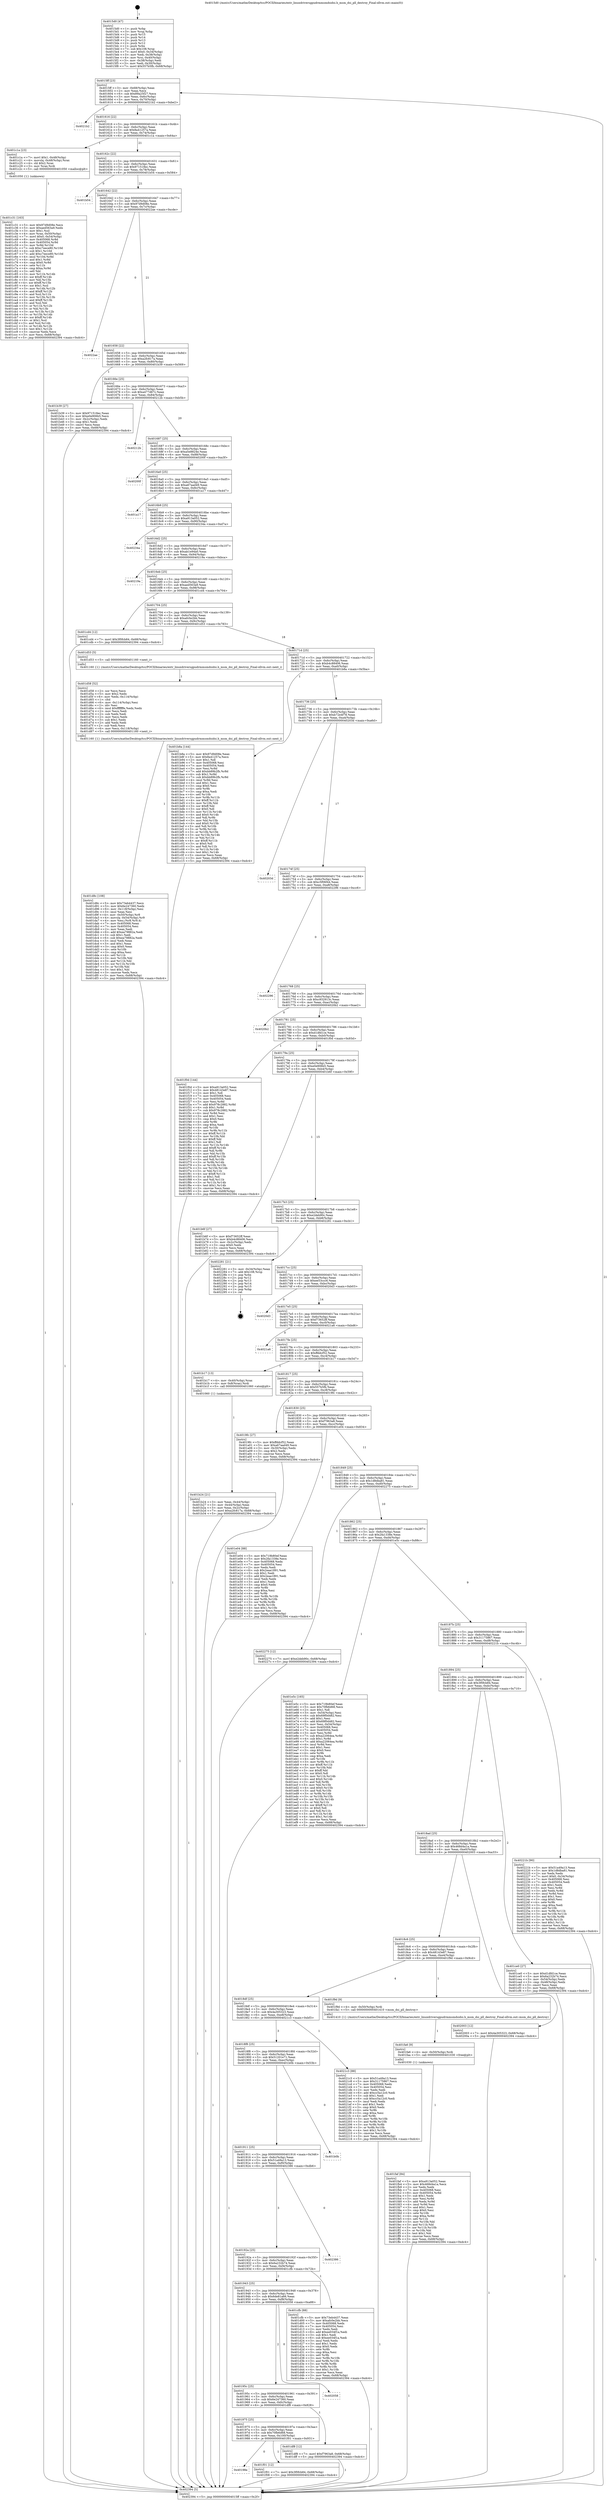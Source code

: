 digraph "0x4015d0" {
  label = "0x4015d0 (/mnt/c/Users/mathe/Desktop/tcc/POCII/binaries/extr_linuxdriversgpudrmmsmdsidsi.h_msm_dsi_pll_destroy_Final-ollvm.out::main(0))"
  labelloc = "t"
  node[shape=record]

  Entry [label="",width=0.3,height=0.3,shape=circle,fillcolor=black,style=filled]
  "0x4015ff" [label="{
     0x4015ff [23]\l
     | [instrs]\l
     &nbsp;&nbsp;0x4015ff \<+3\>: mov -0x68(%rbp),%eax\l
     &nbsp;&nbsp;0x401602 \<+2\>: mov %eax,%ecx\l
     &nbsp;&nbsp;0x401604 \<+6\>: sub $0x89a25f27,%ecx\l
     &nbsp;&nbsp;0x40160a \<+3\>: mov %eax,-0x6c(%rbp)\l
     &nbsp;&nbsp;0x40160d \<+3\>: mov %ecx,-0x70(%rbp)\l
     &nbsp;&nbsp;0x401610 \<+6\>: je 00000000004021b2 \<main+0xbe2\>\l
  }"]
  "0x4021b2" [label="{
     0x4021b2\l
  }", style=dashed]
  "0x401616" [label="{
     0x401616 [22]\l
     | [instrs]\l
     &nbsp;&nbsp;0x401616 \<+5\>: jmp 000000000040161b \<main+0x4b\>\l
     &nbsp;&nbsp;0x40161b \<+3\>: mov -0x6c(%rbp),%eax\l
     &nbsp;&nbsp;0x40161e \<+5\>: sub $0x8a41257a,%eax\l
     &nbsp;&nbsp;0x401623 \<+3\>: mov %eax,-0x74(%rbp)\l
     &nbsp;&nbsp;0x401626 \<+6\>: je 0000000000401c1a \<main+0x64a\>\l
  }"]
  Exit [label="",width=0.3,height=0.3,shape=circle,fillcolor=black,style=filled,peripheries=2]
  "0x401c1a" [label="{
     0x401c1a [23]\l
     | [instrs]\l
     &nbsp;&nbsp;0x401c1a \<+7\>: movl $0x1,-0x48(%rbp)\l
     &nbsp;&nbsp;0x401c21 \<+4\>: movslq -0x48(%rbp),%rax\l
     &nbsp;&nbsp;0x401c25 \<+4\>: shl $0x2,%rax\l
     &nbsp;&nbsp;0x401c29 \<+3\>: mov %rax,%rdi\l
     &nbsp;&nbsp;0x401c2c \<+5\>: call 0000000000401050 \<malloc@plt\>\l
     | [calls]\l
     &nbsp;&nbsp;0x401050 \{1\} (unknown)\l
  }"]
  "0x40162c" [label="{
     0x40162c [22]\l
     | [instrs]\l
     &nbsp;&nbsp;0x40162c \<+5\>: jmp 0000000000401631 \<main+0x61\>\l
     &nbsp;&nbsp;0x401631 \<+3\>: mov -0x6c(%rbp),%eax\l
     &nbsp;&nbsp;0x401634 \<+5\>: sub $0x971518ec,%eax\l
     &nbsp;&nbsp;0x401639 \<+3\>: mov %eax,-0x78(%rbp)\l
     &nbsp;&nbsp;0x40163c \<+6\>: je 0000000000401b54 \<main+0x584\>\l
  }"]
  "0x401faf" [label="{
     0x401faf [84]\l
     | [instrs]\l
     &nbsp;&nbsp;0x401faf \<+5\>: mov $0xa913a052,%eax\l
     &nbsp;&nbsp;0x401fb4 \<+5\>: mov $0x468d4a1a,%ecx\l
     &nbsp;&nbsp;0x401fb9 \<+2\>: xor %edx,%edx\l
     &nbsp;&nbsp;0x401fbb \<+7\>: mov 0x405068,%esi\l
     &nbsp;&nbsp;0x401fc2 \<+8\>: mov 0x405054,%r8d\l
     &nbsp;&nbsp;0x401fca \<+3\>: sub $0x1,%edx\l
     &nbsp;&nbsp;0x401fcd \<+3\>: mov %esi,%r9d\l
     &nbsp;&nbsp;0x401fd0 \<+3\>: add %edx,%r9d\l
     &nbsp;&nbsp;0x401fd3 \<+4\>: imul %r9d,%esi\l
     &nbsp;&nbsp;0x401fd7 \<+3\>: and $0x1,%esi\l
     &nbsp;&nbsp;0x401fda \<+3\>: cmp $0x0,%esi\l
     &nbsp;&nbsp;0x401fdd \<+4\>: sete %r10b\l
     &nbsp;&nbsp;0x401fe1 \<+4\>: cmp $0xa,%r8d\l
     &nbsp;&nbsp;0x401fe5 \<+4\>: setl %r11b\l
     &nbsp;&nbsp;0x401fe9 \<+3\>: mov %r10b,%bl\l
     &nbsp;&nbsp;0x401fec \<+3\>: and %r11b,%bl\l
     &nbsp;&nbsp;0x401fef \<+3\>: xor %r11b,%r10b\l
     &nbsp;&nbsp;0x401ff2 \<+3\>: or %r10b,%bl\l
     &nbsp;&nbsp;0x401ff5 \<+3\>: test $0x1,%bl\l
     &nbsp;&nbsp;0x401ff8 \<+3\>: cmovne %ecx,%eax\l
     &nbsp;&nbsp;0x401ffb \<+3\>: mov %eax,-0x68(%rbp)\l
     &nbsp;&nbsp;0x401ffe \<+5\>: jmp 0000000000402394 \<main+0xdc4\>\l
  }"]
  "0x401b54" [label="{
     0x401b54\l
  }", style=dashed]
  "0x401642" [label="{
     0x401642 [22]\l
     | [instrs]\l
     &nbsp;&nbsp;0x401642 \<+5\>: jmp 0000000000401647 \<main+0x77\>\l
     &nbsp;&nbsp;0x401647 \<+3\>: mov -0x6c(%rbp),%eax\l
     &nbsp;&nbsp;0x40164a \<+5\>: sub $0x97d9d08e,%eax\l
     &nbsp;&nbsp;0x40164f \<+3\>: mov %eax,-0x7c(%rbp)\l
     &nbsp;&nbsp;0x401652 \<+6\>: je 00000000004022ae \<main+0xcde\>\l
  }"]
  "0x401fa6" [label="{
     0x401fa6 [9]\l
     | [instrs]\l
     &nbsp;&nbsp;0x401fa6 \<+4\>: mov -0x50(%rbp),%rdi\l
     &nbsp;&nbsp;0x401faa \<+5\>: call 0000000000401030 \<free@plt\>\l
     | [calls]\l
     &nbsp;&nbsp;0x401030 \{1\} (unknown)\l
  }"]
  "0x4022ae" [label="{
     0x4022ae\l
  }", style=dashed]
  "0x401658" [label="{
     0x401658 [22]\l
     | [instrs]\l
     &nbsp;&nbsp;0x401658 \<+5\>: jmp 000000000040165d \<main+0x8d\>\l
     &nbsp;&nbsp;0x40165d \<+3\>: mov -0x6c(%rbp),%eax\l
     &nbsp;&nbsp;0x401660 \<+5\>: sub $0xa2fc817a,%eax\l
     &nbsp;&nbsp;0x401665 \<+3\>: mov %eax,-0x80(%rbp)\l
     &nbsp;&nbsp;0x401668 \<+6\>: je 0000000000401b39 \<main+0x569\>\l
  }"]
  "0x40198e" [label="{
     0x40198e\l
  }", style=dashed]
  "0x401b39" [label="{
     0x401b39 [27]\l
     | [instrs]\l
     &nbsp;&nbsp;0x401b39 \<+5\>: mov $0x971518ec,%eax\l
     &nbsp;&nbsp;0x401b3e \<+5\>: mov $0xe0e906b5,%ecx\l
     &nbsp;&nbsp;0x401b43 \<+3\>: mov -0x2c(%rbp),%edx\l
     &nbsp;&nbsp;0x401b46 \<+3\>: cmp $0x1,%edx\l
     &nbsp;&nbsp;0x401b49 \<+3\>: cmovl %ecx,%eax\l
     &nbsp;&nbsp;0x401b4c \<+3\>: mov %eax,-0x68(%rbp)\l
     &nbsp;&nbsp;0x401b4f \<+5\>: jmp 0000000000402394 \<main+0xdc4\>\l
  }"]
  "0x40166e" [label="{
     0x40166e [25]\l
     | [instrs]\l
     &nbsp;&nbsp;0x40166e \<+5\>: jmp 0000000000401673 \<main+0xa3\>\l
     &nbsp;&nbsp;0x401673 \<+3\>: mov -0x6c(%rbp),%eax\l
     &nbsp;&nbsp;0x401676 \<+5\>: sub $0xa477d67c,%eax\l
     &nbsp;&nbsp;0x40167b \<+6\>: mov %eax,-0x84(%rbp)\l
     &nbsp;&nbsp;0x401681 \<+6\>: je 000000000040212b \<main+0xb5b\>\l
  }"]
  "0x401f01" [label="{
     0x401f01 [12]\l
     | [instrs]\l
     &nbsp;&nbsp;0x401f01 \<+7\>: movl $0x3f0fcb84,-0x68(%rbp)\l
     &nbsp;&nbsp;0x401f08 \<+5\>: jmp 0000000000402394 \<main+0xdc4\>\l
  }"]
  "0x40212b" [label="{
     0x40212b\l
  }", style=dashed]
  "0x401687" [label="{
     0x401687 [25]\l
     | [instrs]\l
     &nbsp;&nbsp;0x401687 \<+5\>: jmp 000000000040168c \<main+0xbc\>\l
     &nbsp;&nbsp;0x40168c \<+3\>: mov -0x6c(%rbp),%eax\l
     &nbsp;&nbsp;0x40168f \<+5\>: sub $0xa5e8824e,%eax\l
     &nbsp;&nbsp;0x401694 \<+6\>: mov %eax,-0x88(%rbp)\l
     &nbsp;&nbsp;0x40169a \<+6\>: je 000000000040200f \<main+0xa3f\>\l
  }"]
  "0x401975" [label="{
     0x401975 [25]\l
     | [instrs]\l
     &nbsp;&nbsp;0x401975 \<+5\>: jmp 000000000040197a \<main+0x3aa\>\l
     &nbsp;&nbsp;0x40197a \<+3\>: mov -0x6c(%rbp),%eax\l
     &nbsp;&nbsp;0x40197d \<+5\>: sub $0x70fb6d68,%eax\l
     &nbsp;&nbsp;0x401982 \<+6\>: mov %eax,-0x100(%rbp)\l
     &nbsp;&nbsp;0x401988 \<+6\>: je 0000000000401f01 \<main+0x931\>\l
  }"]
  "0x40200f" [label="{
     0x40200f\l
  }", style=dashed]
  "0x4016a0" [label="{
     0x4016a0 [25]\l
     | [instrs]\l
     &nbsp;&nbsp;0x4016a0 \<+5\>: jmp 00000000004016a5 \<main+0xd5\>\l
     &nbsp;&nbsp;0x4016a5 \<+3\>: mov -0x6c(%rbp),%eax\l
     &nbsp;&nbsp;0x4016a8 \<+5\>: sub $0xa67aad49,%eax\l
     &nbsp;&nbsp;0x4016ad \<+6\>: mov %eax,-0x8c(%rbp)\l
     &nbsp;&nbsp;0x4016b3 \<+6\>: je 0000000000401a17 \<main+0x447\>\l
  }"]
  "0x401df8" [label="{
     0x401df8 [12]\l
     | [instrs]\l
     &nbsp;&nbsp;0x401df8 \<+7\>: movl $0xf7963a8,-0x68(%rbp)\l
     &nbsp;&nbsp;0x401dff \<+5\>: jmp 0000000000402394 \<main+0xdc4\>\l
  }"]
  "0x401a17" [label="{
     0x401a17\l
  }", style=dashed]
  "0x4016b9" [label="{
     0x4016b9 [25]\l
     | [instrs]\l
     &nbsp;&nbsp;0x4016b9 \<+5\>: jmp 00000000004016be \<main+0xee\>\l
     &nbsp;&nbsp;0x4016be \<+3\>: mov -0x6c(%rbp),%eax\l
     &nbsp;&nbsp;0x4016c1 \<+5\>: sub $0xa913a052,%eax\l
     &nbsp;&nbsp;0x4016c6 \<+6\>: mov %eax,-0x90(%rbp)\l
     &nbsp;&nbsp;0x4016cc \<+6\>: je 000000000040234a \<main+0xd7a\>\l
  }"]
  "0x40195c" [label="{
     0x40195c [25]\l
     | [instrs]\l
     &nbsp;&nbsp;0x40195c \<+5\>: jmp 0000000000401961 \<main+0x391\>\l
     &nbsp;&nbsp;0x401961 \<+3\>: mov -0x6c(%rbp),%eax\l
     &nbsp;&nbsp;0x401964 \<+5\>: sub $0x6e247360,%eax\l
     &nbsp;&nbsp;0x401969 \<+6\>: mov %eax,-0xfc(%rbp)\l
     &nbsp;&nbsp;0x40196f \<+6\>: je 0000000000401df8 \<main+0x828\>\l
  }"]
  "0x40234a" [label="{
     0x40234a\l
  }", style=dashed]
  "0x4016d2" [label="{
     0x4016d2 [25]\l
     | [instrs]\l
     &nbsp;&nbsp;0x4016d2 \<+5\>: jmp 00000000004016d7 \<main+0x107\>\l
     &nbsp;&nbsp;0x4016d7 \<+3\>: mov -0x6c(%rbp),%eax\l
     &nbsp;&nbsp;0x4016da \<+5\>: sub $0xab1e94a0,%eax\l
     &nbsp;&nbsp;0x4016df \<+6\>: mov %eax,-0x94(%rbp)\l
     &nbsp;&nbsp;0x4016e5 \<+6\>: je 000000000040219a \<main+0xbca\>\l
  }"]
  "0x402058" [label="{
     0x402058\l
  }", style=dashed]
  "0x40219a" [label="{
     0x40219a\l
  }", style=dashed]
  "0x4016eb" [label="{
     0x4016eb [25]\l
     | [instrs]\l
     &nbsp;&nbsp;0x4016eb \<+5\>: jmp 00000000004016f0 \<main+0x120\>\l
     &nbsp;&nbsp;0x4016f0 \<+3\>: mov -0x6c(%rbp),%eax\l
     &nbsp;&nbsp;0x4016f3 \<+5\>: sub $0xaed563a9,%eax\l
     &nbsp;&nbsp;0x4016f8 \<+6\>: mov %eax,-0x98(%rbp)\l
     &nbsp;&nbsp;0x4016fe \<+6\>: je 0000000000401cd4 \<main+0x704\>\l
  }"]
  "0x401d8c" [label="{
     0x401d8c [108]\l
     | [instrs]\l
     &nbsp;&nbsp;0x401d8c \<+5\>: mov $0x73eb4437,%ecx\l
     &nbsp;&nbsp;0x401d91 \<+5\>: mov $0x6e247360,%edx\l
     &nbsp;&nbsp;0x401d96 \<+6\>: mov -0x118(%rbp),%esi\l
     &nbsp;&nbsp;0x401d9c \<+3\>: imul %eax,%esi\l
     &nbsp;&nbsp;0x401d9f \<+4\>: mov -0x50(%rbp),%r8\l
     &nbsp;&nbsp;0x401da3 \<+4\>: movslq -0x54(%rbp),%r9\l
     &nbsp;&nbsp;0x401da7 \<+4\>: mov %esi,(%r8,%r9,4)\l
     &nbsp;&nbsp;0x401dab \<+7\>: mov 0x405068,%eax\l
     &nbsp;&nbsp;0x401db2 \<+7\>: mov 0x405054,%esi\l
     &nbsp;&nbsp;0x401db9 \<+2\>: mov %eax,%edi\l
     &nbsp;&nbsp;0x401dbb \<+6\>: add $0xea79882a,%edi\l
     &nbsp;&nbsp;0x401dc1 \<+3\>: sub $0x1,%edi\l
     &nbsp;&nbsp;0x401dc4 \<+6\>: sub $0xea79882a,%edi\l
     &nbsp;&nbsp;0x401dca \<+3\>: imul %edi,%eax\l
     &nbsp;&nbsp;0x401dcd \<+3\>: and $0x1,%eax\l
     &nbsp;&nbsp;0x401dd0 \<+3\>: cmp $0x0,%eax\l
     &nbsp;&nbsp;0x401dd3 \<+4\>: sete %r10b\l
     &nbsp;&nbsp;0x401dd7 \<+3\>: cmp $0xa,%esi\l
     &nbsp;&nbsp;0x401dda \<+4\>: setl %r11b\l
     &nbsp;&nbsp;0x401dde \<+3\>: mov %r10b,%bl\l
     &nbsp;&nbsp;0x401de1 \<+3\>: and %r11b,%bl\l
     &nbsp;&nbsp;0x401de4 \<+3\>: xor %r11b,%r10b\l
     &nbsp;&nbsp;0x401de7 \<+3\>: or %r10b,%bl\l
     &nbsp;&nbsp;0x401dea \<+3\>: test $0x1,%bl\l
     &nbsp;&nbsp;0x401ded \<+3\>: cmovne %edx,%ecx\l
     &nbsp;&nbsp;0x401df0 \<+3\>: mov %ecx,-0x68(%rbp)\l
     &nbsp;&nbsp;0x401df3 \<+5\>: jmp 0000000000402394 \<main+0xdc4\>\l
  }"]
  "0x401cd4" [label="{
     0x401cd4 [12]\l
     | [instrs]\l
     &nbsp;&nbsp;0x401cd4 \<+7\>: movl $0x3f0fcb84,-0x68(%rbp)\l
     &nbsp;&nbsp;0x401cdb \<+5\>: jmp 0000000000402394 \<main+0xdc4\>\l
  }"]
  "0x401704" [label="{
     0x401704 [25]\l
     | [instrs]\l
     &nbsp;&nbsp;0x401704 \<+5\>: jmp 0000000000401709 \<main+0x139\>\l
     &nbsp;&nbsp;0x401709 \<+3\>: mov -0x6c(%rbp),%eax\l
     &nbsp;&nbsp;0x40170c \<+5\>: sub $0xafc0e2bb,%eax\l
     &nbsp;&nbsp;0x401711 \<+6\>: mov %eax,-0x9c(%rbp)\l
     &nbsp;&nbsp;0x401717 \<+6\>: je 0000000000401d53 \<main+0x783\>\l
  }"]
  "0x401d58" [label="{
     0x401d58 [52]\l
     | [instrs]\l
     &nbsp;&nbsp;0x401d58 \<+2\>: xor %ecx,%ecx\l
     &nbsp;&nbsp;0x401d5a \<+5\>: mov $0x2,%edx\l
     &nbsp;&nbsp;0x401d5f \<+6\>: mov %edx,-0x114(%rbp)\l
     &nbsp;&nbsp;0x401d65 \<+1\>: cltd\l
     &nbsp;&nbsp;0x401d66 \<+6\>: mov -0x114(%rbp),%esi\l
     &nbsp;&nbsp;0x401d6c \<+2\>: idiv %esi\l
     &nbsp;&nbsp;0x401d6e \<+6\>: imul $0xfffffffe,%edx,%edx\l
     &nbsp;&nbsp;0x401d74 \<+2\>: mov %ecx,%edi\l
     &nbsp;&nbsp;0x401d76 \<+2\>: sub %edx,%edi\l
     &nbsp;&nbsp;0x401d78 \<+2\>: mov %ecx,%edx\l
     &nbsp;&nbsp;0x401d7a \<+3\>: sub $0x1,%edx\l
     &nbsp;&nbsp;0x401d7d \<+2\>: add %edx,%edi\l
     &nbsp;&nbsp;0x401d7f \<+2\>: sub %edi,%ecx\l
     &nbsp;&nbsp;0x401d81 \<+6\>: mov %ecx,-0x118(%rbp)\l
     &nbsp;&nbsp;0x401d87 \<+5\>: call 0000000000401160 \<next_i\>\l
     | [calls]\l
     &nbsp;&nbsp;0x401160 \{1\} (/mnt/c/Users/mathe/Desktop/tcc/POCII/binaries/extr_linuxdriversgpudrmmsmdsidsi.h_msm_dsi_pll_destroy_Final-ollvm.out::next_i)\l
  }"]
  "0x401d53" [label="{
     0x401d53 [5]\l
     | [instrs]\l
     &nbsp;&nbsp;0x401d53 \<+5\>: call 0000000000401160 \<next_i\>\l
     | [calls]\l
     &nbsp;&nbsp;0x401160 \{1\} (/mnt/c/Users/mathe/Desktop/tcc/POCII/binaries/extr_linuxdriversgpudrmmsmdsidsi.h_msm_dsi_pll_destroy_Final-ollvm.out::next_i)\l
  }"]
  "0x40171d" [label="{
     0x40171d [25]\l
     | [instrs]\l
     &nbsp;&nbsp;0x40171d \<+5\>: jmp 0000000000401722 \<main+0x152\>\l
     &nbsp;&nbsp;0x401722 \<+3\>: mov -0x6c(%rbp),%eax\l
     &nbsp;&nbsp;0x401725 \<+5\>: sub $0xb4c88406,%eax\l
     &nbsp;&nbsp;0x40172a \<+6\>: mov %eax,-0xa0(%rbp)\l
     &nbsp;&nbsp;0x401730 \<+6\>: je 0000000000401b8a \<main+0x5ba\>\l
  }"]
  "0x401943" [label="{
     0x401943 [25]\l
     | [instrs]\l
     &nbsp;&nbsp;0x401943 \<+5\>: jmp 0000000000401948 \<main+0x378\>\l
     &nbsp;&nbsp;0x401948 \<+3\>: mov -0x6c(%rbp),%eax\l
     &nbsp;&nbsp;0x40194b \<+5\>: sub $0x6de81a66,%eax\l
     &nbsp;&nbsp;0x401950 \<+6\>: mov %eax,-0xf8(%rbp)\l
     &nbsp;&nbsp;0x401956 \<+6\>: je 0000000000402058 \<main+0xa88\>\l
  }"]
  "0x401b8a" [label="{
     0x401b8a [144]\l
     | [instrs]\l
     &nbsp;&nbsp;0x401b8a \<+5\>: mov $0x97d9d08e,%eax\l
     &nbsp;&nbsp;0x401b8f \<+5\>: mov $0x8a41257a,%ecx\l
     &nbsp;&nbsp;0x401b94 \<+2\>: mov $0x1,%dl\l
     &nbsp;&nbsp;0x401b96 \<+7\>: mov 0x405068,%esi\l
     &nbsp;&nbsp;0x401b9d \<+7\>: mov 0x405054,%edi\l
     &nbsp;&nbsp;0x401ba4 \<+3\>: mov %esi,%r8d\l
     &nbsp;&nbsp;0x401ba7 \<+7\>: add $0xbb89b2fb,%r8d\l
     &nbsp;&nbsp;0x401bae \<+4\>: sub $0x1,%r8d\l
     &nbsp;&nbsp;0x401bb2 \<+7\>: sub $0xbb89b2fb,%r8d\l
     &nbsp;&nbsp;0x401bb9 \<+4\>: imul %r8d,%esi\l
     &nbsp;&nbsp;0x401bbd \<+3\>: and $0x1,%esi\l
     &nbsp;&nbsp;0x401bc0 \<+3\>: cmp $0x0,%esi\l
     &nbsp;&nbsp;0x401bc3 \<+4\>: sete %r9b\l
     &nbsp;&nbsp;0x401bc7 \<+3\>: cmp $0xa,%edi\l
     &nbsp;&nbsp;0x401bca \<+4\>: setl %r10b\l
     &nbsp;&nbsp;0x401bce \<+3\>: mov %r9b,%r11b\l
     &nbsp;&nbsp;0x401bd1 \<+4\>: xor $0xff,%r11b\l
     &nbsp;&nbsp;0x401bd5 \<+3\>: mov %r10b,%bl\l
     &nbsp;&nbsp;0x401bd8 \<+3\>: xor $0xff,%bl\l
     &nbsp;&nbsp;0x401bdb \<+3\>: xor $0x0,%dl\l
     &nbsp;&nbsp;0x401bde \<+3\>: mov %r11b,%r14b\l
     &nbsp;&nbsp;0x401be1 \<+4\>: and $0x0,%r14b\l
     &nbsp;&nbsp;0x401be5 \<+3\>: and %dl,%r9b\l
     &nbsp;&nbsp;0x401be8 \<+3\>: mov %bl,%r15b\l
     &nbsp;&nbsp;0x401beb \<+4\>: and $0x0,%r15b\l
     &nbsp;&nbsp;0x401bef \<+3\>: and %dl,%r10b\l
     &nbsp;&nbsp;0x401bf2 \<+3\>: or %r9b,%r14b\l
     &nbsp;&nbsp;0x401bf5 \<+3\>: or %r10b,%r15b\l
     &nbsp;&nbsp;0x401bf8 \<+3\>: xor %r15b,%r14b\l
     &nbsp;&nbsp;0x401bfb \<+3\>: or %bl,%r11b\l
     &nbsp;&nbsp;0x401bfe \<+4\>: xor $0xff,%r11b\l
     &nbsp;&nbsp;0x401c02 \<+3\>: or $0x0,%dl\l
     &nbsp;&nbsp;0x401c05 \<+3\>: and %dl,%r11b\l
     &nbsp;&nbsp;0x401c08 \<+3\>: or %r11b,%r14b\l
     &nbsp;&nbsp;0x401c0b \<+4\>: test $0x1,%r14b\l
     &nbsp;&nbsp;0x401c0f \<+3\>: cmovne %ecx,%eax\l
     &nbsp;&nbsp;0x401c12 \<+3\>: mov %eax,-0x68(%rbp)\l
     &nbsp;&nbsp;0x401c15 \<+5\>: jmp 0000000000402394 \<main+0xdc4\>\l
  }"]
  "0x401736" [label="{
     0x401736 [25]\l
     | [instrs]\l
     &nbsp;&nbsp;0x401736 \<+5\>: jmp 000000000040173b \<main+0x16b\>\l
     &nbsp;&nbsp;0x40173b \<+3\>: mov -0x6c(%rbp),%eax\l
     &nbsp;&nbsp;0x40173e \<+5\>: sub $0xb72e4f78,%eax\l
     &nbsp;&nbsp;0x401743 \<+6\>: mov %eax,-0xa4(%rbp)\l
     &nbsp;&nbsp;0x401749 \<+6\>: je 000000000040203d \<main+0xa6d\>\l
  }"]
  "0x401cfb" [label="{
     0x401cfb [88]\l
     | [instrs]\l
     &nbsp;&nbsp;0x401cfb \<+5\>: mov $0x73eb4437,%eax\l
     &nbsp;&nbsp;0x401d00 \<+5\>: mov $0xafc0e2bb,%ecx\l
     &nbsp;&nbsp;0x401d05 \<+7\>: mov 0x405068,%edx\l
     &nbsp;&nbsp;0x401d0c \<+7\>: mov 0x405054,%esi\l
     &nbsp;&nbsp;0x401d13 \<+2\>: mov %edx,%edi\l
     &nbsp;&nbsp;0x401d15 \<+6\>: add $0xee034f1a,%edi\l
     &nbsp;&nbsp;0x401d1b \<+3\>: sub $0x1,%edi\l
     &nbsp;&nbsp;0x401d1e \<+6\>: sub $0xee034f1a,%edi\l
     &nbsp;&nbsp;0x401d24 \<+3\>: imul %edi,%edx\l
     &nbsp;&nbsp;0x401d27 \<+3\>: and $0x1,%edx\l
     &nbsp;&nbsp;0x401d2a \<+3\>: cmp $0x0,%edx\l
     &nbsp;&nbsp;0x401d2d \<+4\>: sete %r8b\l
     &nbsp;&nbsp;0x401d31 \<+3\>: cmp $0xa,%esi\l
     &nbsp;&nbsp;0x401d34 \<+4\>: setl %r9b\l
     &nbsp;&nbsp;0x401d38 \<+3\>: mov %r8b,%r10b\l
     &nbsp;&nbsp;0x401d3b \<+3\>: and %r9b,%r10b\l
     &nbsp;&nbsp;0x401d3e \<+3\>: xor %r9b,%r8b\l
     &nbsp;&nbsp;0x401d41 \<+3\>: or %r8b,%r10b\l
     &nbsp;&nbsp;0x401d44 \<+4\>: test $0x1,%r10b\l
     &nbsp;&nbsp;0x401d48 \<+3\>: cmovne %ecx,%eax\l
     &nbsp;&nbsp;0x401d4b \<+3\>: mov %eax,-0x68(%rbp)\l
     &nbsp;&nbsp;0x401d4e \<+5\>: jmp 0000000000402394 \<main+0xdc4\>\l
  }"]
  "0x40203d" [label="{
     0x40203d\l
  }", style=dashed]
  "0x40174f" [label="{
     0x40174f [25]\l
     | [instrs]\l
     &nbsp;&nbsp;0x40174f \<+5\>: jmp 0000000000401754 \<main+0x184\>\l
     &nbsp;&nbsp;0x401754 \<+3\>: mov -0x6c(%rbp),%eax\l
     &nbsp;&nbsp;0x401757 \<+5\>: sub $0xc5f06f44,%eax\l
     &nbsp;&nbsp;0x40175c \<+6\>: mov %eax,-0xa8(%rbp)\l
     &nbsp;&nbsp;0x401762 \<+6\>: je 0000000000402296 \<main+0xcc6\>\l
  }"]
  "0x40192a" [label="{
     0x40192a [25]\l
     | [instrs]\l
     &nbsp;&nbsp;0x40192a \<+5\>: jmp 000000000040192f \<main+0x35f\>\l
     &nbsp;&nbsp;0x40192f \<+3\>: mov -0x6c(%rbp),%eax\l
     &nbsp;&nbsp;0x401932 \<+5\>: sub $0x6a232b74,%eax\l
     &nbsp;&nbsp;0x401937 \<+6\>: mov %eax,-0xf4(%rbp)\l
     &nbsp;&nbsp;0x40193d \<+6\>: je 0000000000401cfb \<main+0x72b\>\l
  }"]
  "0x402296" [label="{
     0x402296\l
  }", style=dashed]
  "0x401768" [label="{
     0x401768 [25]\l
     | [instrs]\l
     &nbsp;&nbsp;0x401768 \<+5\>: jmp 000000000040176d \<main+0x19d\>\l
     &nbsp;&nbsp;0x40176d \<+3\>: mov -0x6c(%rbp),%eax\l
     &nbsp;&nbsp;0x401770 \<+5\>: sub $0xc932913c,%eax\l
     &nbsp;&nbsp;0x401775 \<+6\>: mov %eax,-0xac(%rbp)\l
     &nbsp;&nbsp;0x40177b \<+6\>: je 00000000004020b2 \<main+0xae2\>\l
  }"]
  "0x402386" [label="{
     0x402386\l
  }", style=dashed]
  "0x4020b2" [label="{
     0x4020b2\l
  }", style=dashed]
  "0x401781" [label="{
     0x401781 [25]\l
     | [instrs]\l
     &nbsp;&nbsp;0x401781 \<+5\>: jmp 0000000000401786 \<main+0x1b6\>\l
     &nbsp;&nbsp;0x401786 \<+3\>: mov -0x6c(%rbp),%eax\l
     &nbsp;&nbsp;0x401789 \<+5\>: sub $0xd1dfd1ce,%eax\l
     &nbsp;&nbsp;0x40178e \<+6\>: mov %eax,-0xb0(%rbp)\l
     &nbsp;&nbsp;0x401794 \<+6\>: je 0000000000401f0d \<main+0x93d\>\l
  }"]
  "0x401911" [label="{
     0x401911 [25]\l
     | [instrs]\l
     &nbsp;&nbsp;0x401911 \<+5\>: jmp 0000000000401916 \<main+0x346\>\l
     &nbsp;&nbsp;0x401916 \<+3\>: mov -0x6c(%rbp),%eax\l
     &nbsp;&nbsp;0x401919 \<+5\>: sub $0x51a49a13,%eax\l
     &nbsp;&nbsp;0x40191e \<+6\>: mov %eax,-0xf0(%rbp)\l
     &nbsp;&nbsp;0x401924 \<+6\>: je 0000000000402386 \<main+0xdb6\>\l
  }"]
  "0x401f0d" [label="{
     0x401f0d [144]\l
     | [instrs]\l
     &nbsp;&nbsp;0x401f0d \<+5\>: mov $0xa913a052,%eax\l
     &nbsp;&nbsp;0x401f12 \<+5\>: mov $0x48143e87,%ecx\l
     &nbsp;&nbsp;0x401f17 \<+2\>: mov $0x1,%dl\l
     &nbsp;&nbsp;0x401f19 \<+7\>: mov 0x405068,%esi\l
     &nbsp;&nbsp;0x401f20 \<+7\>: mov 0x405054,%edi\l
     &nbsp;&nbsp;0x401f27 \<+3\>: mov %esi,%r8d\l
     &nbsp;&nbsp;0x401f2a \<+7\>: add $0x978c2882,%r8d\l
     &nbsp;&nbsp;0x401f31 \<+4\>: sub $0x1,%r8d\l
     &nbsp;&nbsp;0x401f35 \<+7\>: sub $0x978c2882,%r8d\l
     &nbsp;&nbsp;0x401f3c \<+4\>: imul %r8d,%esi\l
     &nbsp;&nbsp;0x401f40 \<+3\>: and $0x1,%esi\l
     &nbsp;&nbsp;0x401f43 \<+3\>: cmp $0x0,%esi\l
     &nbsp;&nbsp;0x401f46 \<+4\>: sete %r9b\l
     &nbsp;&nbsp;0x401f4a \<+3\>: cmp $0xa,%edi\l
     &nbsp;&nbsp;0x401f4d \<+4\>: setl %r10b\l
     &nbsp;&nbsp;0x401f51 \<+3\>: mov %r9b,%r11b\l
     &nbsp;&nbsp;0x401f54 \<+4\>: xor $0xff,%r11b\l
     &nbsp;&nbsp;0x401f58 \<+3\>: mov %r10b,%bl\l
     &nbsp;&nbsp;0x401f5b \<+3\>: xor $0xff,%bl\l
     &nbsp;&nbsp;0x401f5e \<+3\>: xor $0x1,%dl\l
     &nbsp;&nbsp;0x401f61 \<+3\>: mov %r11b,%r14b\l
     &nbsp;&nbsp;0x401f64 \<+4\>: and $0xff,%r14b\l
     &nbsp;&nbsp;0x401f68 \<+3\>: and %dl,%r9b\l
     &nbsp;&nbsp;0x401f6b \<+3\>: mov %bl,%r15b\l
     &nbsp;&nbsp;0x401f6e \<+4\>: and $0xff,%r15b\l
     &nbsp;&nbsp;0x401f72 \<+3\>: and %dl,%r10b\l
     &nbsp;&nbsp;0x401f75 \<+3\>: or %r9b,%r14b\l
     &nbsp;&nbsp;0x401f78 \<+3\>: or %r10b,%r15b\l
     &nbsp;&nbsp;0x401f7b \<+3\>: xor %r15b,%r14b\l
     &nbsp;&nbsp;0x401f7e \<+3\>: or %bl,%r11b\l
     &nbsp;&nbsp;0x401f81 \<+4\>: xor $0xff,%r11b\l
     &nbsp;&nbsp;0x401f85 \<+3\>: or $0x1,%dl\l
     &nbsp;&nbsp;0x401f88 \<+3\>: and %dl,%r11b\l
     &nbsp;&nbsp;0x401f8b \<+3\>: or %r11b,%r14b\l
     &nbsp;&nbsp;0x401f8e \<+4\>: test $0x1,%r14b\l
     &nbsp;&nbsp;0x401f92 \<+3\>: cmovne %ecx,%eax\l
     &nbsp;&nbsp;0x401f95 \<+3\>: mov %eax,-0x68(%rbp)\l
     &nbsp;&nbsp;0x401f98 \<+5\>: jmp 0000000000402394 \<main+0xdc4\>\l
  }"]
  "0x40179a" [label="{
     0x40179a [25]\l
     | [instrs]\l
     &nbsp;&nbsp;0x40179a \<+5\>: jmp 000000000040179f \<main+0x1cf\>\l
     &nbsp;&nbsp;0x40179f \<+3\>: mov -0x6c(%rbp),%eax\l
     &nbsp;&nbsp;0x4017a2 \<+5\>: sub $0xe0e906b5,%eax\l
     &nbsp;&nbsp;0x4017a7 \<+6\>: mov %eax,-0xb4(%rbp)\l
     &nbsp;&nbsp;0x4017ad \<+6\>: je 0000000000401b6f \<main+0x59f\>\l
  }"]
  "0x401b0b" [label="{
     0x401b0b\l
  }", style=dashed]
  "0x401b6f" [label="{
     0x401b6f [27]\l
     | [instrs]\l
     &nbsp;&nbsp;0x401b6f \<+5\>: mov $0xf73652ff,%eax\l
     &nbsp;&nbsp;0x401b74 \<+5\>: mov $0xb4c88406,%ecx\l
     &nbsp;&nbsp;0x401b79 \<+3\>: mov -0x2c(%rbp),%edx\l
     &nbsp;&nbsp;0x401b7c \<+3\>: cmp $0x0,%edx\l
     &nbsp;&nbsp;0x401b7f \<+3\>: cmove %ecx,%eax\l
     &nbsp;&nbsp;0x401b82 \<+3\>: mov %eax,-0x68(%rbp)\l
     &nbsp;&nbsp;0x401b85 \<+5\>: jmp 0000000000402394 \<main+0xdc4\>\l
  }"]
  "0x4017b3" [label="{
     0x4017b3 [25]\l
     | [instrs]\l
     &nbsp;&nbsp;0x4017b3 \<+5\>: jmp 00000000004017b8 \<main+0x1e8\>\l
     &nbsp;&nbsp;0x4017b8 \<+3\>: mov -0x6c(%rbp),%eax\l
     &nbsp;&nbsp;0x4017bb \<+5\>: sub $0xe2deb90c,%eax\l
     &nbsp;&nbsp;0x4017c0 \<+6\>: mov %eax,-0xb8(%rbp)\l
     &nbsp;&nbsp;0x4017c6 \<+6\>: je 0000000000402281 \<main+0xcb1\>\l
  }"]
  "0x4018f8" [label="{
     0x4018f8 [25]\l
     | [instrs]\l
     &nbsp;&nbsp;0x4018f8 \<+5\>: jmp 00000000004018fd \<main+0x32d\>\l
     &nbsp;&nbsp;0x4018fd \<+3\>: mov -0x6c(%rbp),%eax\l
     &nbsp;&nbsp;0x401900 \<+5\>: sub $0x51201e71,%eax\l
     &nbsp;&nbsp;0x401905 \<+6\>: mov %eax,-0xec(%rbp)\l
     &nbsp;&nbsp;0x40190b \<+6\>: je 0000000000401b0b \<main+0x53b\>\l
  }"]
  "0x402281" [label="{
     0x402281 [21]\l
     | [instrs]\l
     &nbsp;&nbsp;0x402281 \<+3\>: mov -0x34(%rbp),%eax\l
     &nbsp;&nbsp;0x402284 \<+7\>: add $0x108,%rsp\l
     &nbsp;&nbsp;0x40228b \<+1\>: pop %rbx\l
     &nbsp;&nbsp;0x40228c \<+2\>: pop %r12\l
     &nbsp;&nbsp;0x40228e \<+2\>: pop %r13\l
     &nbsp;&nbsp;0x402290 \<+2\>: pop %r14\l
     &nbsp;&nbsp;0x402292 \<+2\>: pop %r15\l
     &nbsp;&nbsp;0x402294 \<+1\>: pop %rbp\l
     &nbsp;&nbsp;0x402295 \<+1\>: ret\l
  }"]
  "0x4017cc" [label="{
     0x4017cc [25]\l
     | [instrs]\l
     &nbsp;&nbsp;0x4017cc \<+5\>: jmp 00000000004017d1 \<main+0x201\>\l
     &nbsp;&nbsp;0x4017d1 \<+3\>: mov -0x6c(%rbp),%eax\l
     &nbsp;&nbsp;0x4017d4 \<+5\>: sub $0xee53ccc6,%eax\l
     &nbsp;&nbsp;0x4017d9 \<+6\>: mov %eax,-0xbc(%rbp)\l
     &nbsp;&nbsp;0x4017df \<+6\>: je 00000000004020d3 \<main+0xb03\>\l
  }"]
  "0x4021c3" [label="{
     0x4021c3 [88]\l
     | [instrs]\l
     &nbsp;&nbsp;0x4021c3 \<+5\>: mov $0x51a49a13,%eax\l
     &nbsp;&nbsp;0x4021c8 \<+5\>: mov $0x31175867,%ecx\l
     &nbsp;&nbsp;0x4021cd \<+7\>: mov 0x405068,%edx\l
     &nbsp;&nbsp;0x4021d4 \<+7\>: mov 0x405054,%esi\l
     &nbsp;&nbsp;0x4021db \<+2\>: mov %edx,%edi\l
     &nbsp;&nbsp;0x4021dd \<+6\>: add $0xcc5a12c0,%edi\l
     &nbsp;&nbsp;0x4021e3 \<+3\>: sub $0x1,%edi\l
     &nbsp;&nbsp;0x4021e6 \<+6\>: sub $0xcc5a12c0,%edi\l
     &nbsp;&nbsp;0x4021ec \<+3\>: imul %edi,%edx\l
     &nbsp;&nbsp;0x4021ef \<+3\>: and $0x1,%edx\l
     &nbsp;&nbsp;0x4021f2 \<+3\>: cmp $0x0,%edx\l
     &nbsp;&nbsp;0x4021f5 \<+4\>: sete %r8b\l
     &nbsp;&nbsp;0x4021f9 \<+3\>: cmp $0xa,%esi\l
     &nbsp;&nbsp;0x4021fc \<+4\>: setl %r9b\l
     &nbsp;&nbsp;0x402200 \<+3\>: mov %r8b,%r10b\l
     &nbsp;&nbsp;0x402203 \<+3\>: and %r9b,%r10b\l
     &nbsp;&nbsp;0x402206 \<+3\>: xor %r9b,%r8b\l
     &nbsp;&nbsp;0x402209 \<+3\>: or %r8b,%r10b\l
     &nbsp;&nbsp;0x40220c \<+4\>: test $0x1,%r10b\l
     &nbsp;&nbsp;0x402210 \<+3\>: cmovne %ecx,%eax\l
     &nbsp;&nbsp;0x402213 \<+3\>: mov %eax,-0x68(%rbp)\l
     &nbsp;&nbsp;0x402216 \<+5\>: jmp 0000000000402394 \<main+0xdc4\>\l
  }"]
  "0x4020d3" [label="{
     0x4020d3\l
  }", style=dashed]
  "0x4017e5" [label="{
     0x4017e5 [25]\l
     | [instrs]\l
     &nbsp;&nbsp;0x4017e5 \<+5\>: jmp 00000000004017ea \<main+0x21a\>\l
     &nbsp;&nbsp;0x4017ea \<+3\>: mov -0x6c(%rbp),%eax\l
     &nbsp;&nbsp;0x4017ed \<+5\>: sub $0xf73652ff,%eax\l
     &nbsp;&nbsp;0x4017f2 \<+6\>: mov %eax,-0xc0(%rbp)\l
     &nbsp;&nbsp;0x4017f8 \<+6\>: je 00000000004021a6 \<main+0xbd6\>\l
  }"]
  "0x4018df" [label="{
     0x4018df [25]\l
     | [instrs]\l
     &nbsp;&nbsp;0x4018df \<+5\>: jmp 00000000004018e4 \<main+0x314\>\l
     &nbsp;&nbsp;0x4018e4 \<+3\>: mov -0x6c(%rbp),%eax\l
     &nbsp;&nbsp;0x4018e7 \<+5\>: sub $0x4a305323,%eax\l
     &nbsp;&nbsp;0x4018ec \<+6\>: mov %eax,-0xe8(%rbp)\l
     &nbsp;&nbsp;0x4018f2 \<+6\>: je 00000000004021c3 \<main+0xbf3\>\l
  }"]
  "0x4021a6" [label="{
     0x4021a6\l
  }", style=dashed]
  "0x4017fe" [label="{
     0x4017fe [25]\l
     | [instrs]\l
     &nbsp;&nbsp;0x4017fe \<+5\>: jmp 0000000000401803 \<main+0x233\>\l
     &nbsp;&nbsp;0x401803 \<+3\>: mov -0x6c(%rbp),%eax\l
     &nbsp;&nbsp;0x401806 \<+5\>: sub $0xffddcf52,%eax\l
     &nbsp;&nbsp;0x40180b \<+6\>: mov %eax,-0xc4(%rbp)\l
     &nbsp;&nbsp;0x401811 \<+6\>: je 0000000000401b17 \<main+0x547\>\l
  }"]
  "0x401f9d" [label="{
     0x401f9d [9]\l
     | [instrs]\l
     &nbsp;&nbsp;0x401f9d \<+4\>: mov -0x50(%rbp),%rdi\l
     &nbsp;&nbsp;0x401fa1 \<+5\>: call 0000000000401410 \<msm_dsi_pll_destroy\>\l
     | [calls]\l
     &nbsp;&nbsp;0x401410 \{1\} (/mnt/c/Users/mathe/Desktop/tcc/POCII/binaries/extr_linuxdriversgpudrmmsmdsidsi.h_msm_dsi_pll_destroy_Final-ollvm.out::msm_dsi_pll_destroy)\l
  }"]
  "0x401b17" [label="{
     0x401b17 [13]\l
     | [instrs]\l
     &nbsp;&nbsp;0x401b17 \<+4\>: mov -0x40(%rbp),%rax\l
     &nbsp;&nbsp;0x401b1b \<+4\>: mov 0x8(%rax),%rdi\l
     &nbsp;&nbsp;0x401b1f \<+5\>: call 0000000000401060 \<atoi@plt\>\l
     | [calls]\l
     &nbsp;&nbsp;0x401060 \{1\} (unknown)\l
  }"]
  "0x401817" [label="{
     0x401817 [25]\l
     | [instrs]\l
     &nbsp;&nbsp;0x401817 \<+5\>: jmp 000000000040181c \<main+0x24c\>\l
     &nbsp;&nbsp;0x40181c \<+3\>: mov -0x6c(%rbp),%eax\l
     &nbsp;&nbsp;0x40181f \<+5\>: sub $0x557b5fb,%eax\l
     &nbsp;&nbsp;0x401824 \<+6\>: mov %eax,-0xc8(%rbp)\l
     &nbsp;&nbsp;0x40182a \<+6\>: je 00000000004019fc \<main+0x42c\>\l
  }"]
  "0x4018c6" [label="{
     0x4018c6 [25]\l
     | [instrs]\l
     &nbsp;&nbsp;0x4018c6 \<+5\>: jmp 00000000004018cb \<main+0x2fb\>\l
     &nbsp;&nbsp;0x4018cb \<+3\>: mov -0x6c(%rbp),%eax\l
     &nbsp;&nbsp;0x4018ce \<+5\>: sub $0x48143e87,%eax\l
     &nbsp;&nbsp;0x4018d3 \<+6\>: mov %eax,-0xe4(%rbp)\l
     &nbsp;&nbsp;0x4018d9 \<+6\>: je 0000000000401f9d \<main+0x9cd\>\l
  }"]
  "0x4019fc" [label="{
     0x4019fc [27]\l
     | [instrs]\l
     &nbsp;&nbsp;0x4019fc \<+5\>: mov $0xffddcf52,%eax\l
     &nbsp;&nbsp;0x401a01 \<+5\>: mov $0xa67aad49,%ecx\l
     &nbsp;&nbsp;0x401a06 \<+3\>: mov -0x30(%rbp),%edx\l
     &nbsp;&nbsp;0x401a09 \<+3\>: cmp $0x2,%edx\l
     &nbsp;&nbsp;0x401a0c \<+3\>: cmovne %ecx,%eax\l
     &nbsp;&nbsp;0x401a0f \<+3\>: mov %eax,-0x68(%rbp)\l
     &nbsp;&nbsp;0x401a12 \<+5\>: jmp 0000000000402394 \<main+0xdc4\>\l
  }"]
  "0x401830" [label="{
     0x401830 [25]\l
     | [instrs]\l
     &nbsp;&nbsp;0x401830 \<+5\>: jmp 0000000000401835 \<main+0x265\>\l
     &nbsp;&nbsp;0x401835 \<+3\>: mov -0x6c(%rbp),%eax\l
     &nbsp;&nbsp;0x401838 \<+5\>: sub $0xf7963a8,%eax\l
     &nbsp;&nbsp;0x40183d \<+6\>: mov %eax,-0xcc(%rbp)\l
     &nbsp;&nbsp;0x401843 \<+6\>: je 0000000000401e04 \<main+0x834\>\l
  }"]
  "0x402394" [label="{
     0x402394 [5]\l
     | [instrs]\l
     &nbsp;&nbsp;0x402394 \<+5\>: jmp 00000000004015ff \<main+0x2f\>\l
  }"]
  "0x4015d0" [label="{
     0x4015d0 [47]\l
     | [instrs]\l
     &nbsp;&nbsp;0x4015d0 \<+1\>: push %rbp\l
     &nbsp;&nbsp;0x4015d1 \<+3\>: mov %rsp,%rbp\l
     &nbsp;&nbsp;0x4015d4 \<+2\>: push %r15\l
     &nbsp;&nbsp;0x4015d6 \<+2\>: push %r14\l
     &nbsp;&nbsp;0x4015d8 \<+2\>: push %r13\l
     &nbsp;&nbsp;0x4015da \<+2\>: push %r12\l
     &nbsp;&nbsp;0x4015dc \<+1\>: push %rbx\l
     &nbsp;&nbsp;0x4015dd \<+7\>: sub $0x108,%rsp\l
     &nbsp;&nbsp;0x4015e4 \<+7\>: movl $0x0,-0x34(%rbp)\l
     &nbsp;&nbsp;0x4015eb \<+3\>: mov %edi,-0x38(%rbp)\l
     &nbsp;&nbsp;0x4015ee \<+4\>: mov %rsi,-0x40(%rbp)\l
     &nbsp;&nbsp;0x4015f2 \<+3\>: mov -0x38(%rbp),%edi\l
     &nbsp;&nbsp;0x4015f5 \<+3\>: mov %edi,-0x30(%rbp)\l
     &nbsp;&nbsp;0x4015f8 \<+7\>: movl $0x557b5fb,-0x68(%rbp)\l
  }"]
  "0x401b24" [label="{
     0x401b24 [21]\l
     | [instrs]\l
     &nbsp;&nbsp;0x401b24 \<+3\>: mov %eax,-0x44(%rbp)\l
     &nbsp;&nbsp;0x401b27 \<+3\>: mov -0x44(%rbp),%eax\l
     &nbsp;&nbsp;0x401b2a \<+3\>: mov %eax,-0x2c(%rbp)\l
     &nbsp;&nbsp;0x401b2d \<+7\>: movl $0xa2fc817a,-0x68(%rbp)\l
     &nbsp;&nbsp;0x401b34 \<+5\>: jmp 0000000000402394 \<main+0xdc4\>\l
  }"]
  "0x401c31" [label="{
     0x401c31 [163]\l
     | [instrs]\l
     &nbsp;&nbsp;0x401c31 \<+5\>: mov $0x97d9d08e,%ecx\l
     &nbsp;&nbsp;0x401c36 \<+5\>: mov $0xaed563a9,%edx\l
     &nbsp;&nbsp;0x401c3b \<+3\>: mov $0x1,%sil\l
     &nbsp;&nbsp;0x401c3e \<+4\>: mov %rax,-0x50(%rbp)\l
     &nbsp;&nbsp;0x401c42 \<+7\>: movl $0x0,-0x54(%rbp)\l
     &nbsp;&nbsp;0x401c49 \<+8\>: mov 0x405068,%r8d\l
     &nbsp;&nbsp;0x401c51 \<+8\>: mov 0x405054,%r9d\l
     &nbsp;&nbsp;0x401c59 \<+3\>: mov %r8d,%r10d\l
     &nbsp;&nbsp;0x401c5c \<+7\>: sub $0xc7eece80,%r10d\l
     &nbsp;&nbsp;0x401c63 \<+4\>: sub $0x1,%r10d\l
     &nbsp;&nbsp;0x401c67 \<+7\>: add $0xc7eece80,%r10d\l
     &nbsp;&nbsp;0x401c6e \<+4\>: imul %r10d,%r8d\l
     &nbsp;&nbsp;0x401c72 \<+4\>: and $0x1,%r8d\l
     &nbsp;&nbsp;0x401c76 \<+4\>: cmp $0x0,%r8d\l
     &nbsp;&nbsp;0x401c7a \<+4\>: sete %r11b\l
     &nbsp;&nbsp;0x401c7e \<+4\>: cmp $0xa,%r9d\l
     &nbsp;&nbsp;0x401c82 \<+3\>: setl %bl\l
     &nbsp;&nbsp;0x401c85 \<+3\>: mov %r11b,%r14b\l
     &nbsp;&nbsp;0x401c88 \<+4\>: xor $0xff,%r14b\l
     &nbsp;&nbsp;0x401c8c \<+3\>: mov %bl,%r15b\l
     &nbsp;&nbsp;0x401c8f \<+4\>: xor $0xff,%r15b\l
     &nbsp;&nbsp;0x401c93 \<+4\>: xor $0x1,%sil\l
     &nbsp;&nbsp;0x401c97 \<+3\>: mov %r14b,%r12b\l
     &nbsp;&nbsp;0x401c9a \<+4\>: and $0xff,%r12b\l
     &nbsp;&nbsp;0x401c9e \<+3\>: and %sil,%r11b\l
     &nbsp;&nbsp;0x401ca1 \<+3\>: mov %r15b,%r13b\l
     &nbsp;&nbsp;0x401ca4 \<+4\>: and $0xff,%r13b\l
     &nbsp;&nbsp;0x401ca8 \<+3\>: and %sil,%bl\l
     &nbsp;&nbsp;0x401cab \<+3\>: or %r11b,%r12b\l
     &nbsp;&nbsp;0x401cae \<+3\>: or %bl,%r13b\l
     &nbsp;&nbsp;0x401cb1 \<+3\>: xor %r13b,%r12b\l
     &nbsp;&nbsp;0x401cb4 \<+3\>: or %r15b,%r14b\l
     &nbsp;&nbsp;0x401cb7 \<+4\>: xor $0xff,%r14b\l
     &nbsp;&nbsp;0x401cbb \<+4\>: or $0x1,%sil\l
     &nbsp;&nbsp;0x401cbf \<+3\>: and %sil,%r14b\l
     &nbsp;&nbsp;0x401cc2 \<+3\>: or %r14b,%r12b\l
     &nbsp;&nbsp;0x401cc5 \<+4\>: test $0x1,%r12b\l
     &nbsp;&nbsp;0x401cc9 \<+3\>: cmovne %edx,%ecx\l
     &nbsp;&nbsp;0x401ccc \<+3\>: mov %ecx,-0x68(%rbp)\l
     &nbsp;&nbsp;0x401ccf \<+5\>: jmp 0000000000402394 \<main+0xdc4\>\l
  }"]
  "0x402003" [label="{
     0x402003 [12]\l
     | [instrs]\l
     &nbsp;&nbsp;0x402003 \<+7\>: movl $0x4a305323,-0x68(%rbp)\l
     &nbsp;&nbsp;0x40200a \<+5\>: jmp 0000000000402394 \<main+0xdc4\>\l
  }"]
  "0x401e04" [label="{
     0x401e04 [88]\l
     | [instrs]\l
     &nbsp;&nbsp;0x401e04 \<+5\>: mov $0x719b80ef,%eax\l
     &nbsp;&nbsp;0x401e09 \<+5\>: mov $0x2fa1338e,%ecx\l
     &nbsp;&nbsp;0x401e0e \<+7\>: mov 0x405068,%edx\l
     &nbsp;&nbsp;0x401e15 \<+7\>: mov 0x405054,%esi\l
     &nbsp;&nbsp;0x401e1c \<+2\>: mov %edx,%edi\l
     &nbsp;&nbsp;0x401e1e \<+6\>: sub $0x2eaa1891,%edi\l
     &nbsp;&nbsp;0x401e24 \<+3\>: sub $0x1,%edi\l
     &nbsp;&nbsp;0x401e27 \<+6\>: add $0x2eaa1891,%edi\l
     &nbsp;&nbsp;0x401e2d \<+3\>: imul %edi,%edx\l
     &nbsp;&nbsp;0x401e30 \<+3\>: and $0x1,%edx\l
     &nbsp;&nbsp;0x401e33 \<+3\>: cmp $0x0,%edx\l
     &nbsp;&nbsp;0x401e36 \<+4\>: sete %r8b\l
     &nbsp;&nbsp;0x401e3a \<+3\>: cmp $0xa,%esi\l
     &nbsp;&nbsp;0x401e3d \<+4\>: setl %r9b\l
     &nbsp;&nbsp;0x401e41 \<+3\>: mov %r8b,%r10b\l
     &nbsp;&nbsp;0x401e44 \<+3\>: and %r9b,%r10b\l
     &nbsp;&nbsp;0x401e47 \<+3\>: xor %r9b,%r8b\l
     &nbsp;&nbsp;0x401e4a \<+3\>: or %r8b,%r10b\l
     &nbsp;&nbsp;0x401e4d \<+4\>: test $0x1,%r10b\l
     &nbsp;&nbsp;0x401e51 \<+3\>: cmovne %ecx,%eax\l
     &nbsp;&nbsp;0x401e54 \<+3\>: mov %eax,-0x68(%rbp)\l
     &nbsp;&nbsp;0x401e57 \<+5\>: jmp 0000000000402394 \<main+0xdc4\>\l
  }"]
  "0x401849" [label="{
     0x401849 [25]\l
     | [instrs]\l
     &nbsp;&nbsp;0x401849 \<+5\>: jmp 000000000040184e \<main+0x27e\>\l
     &nbsp;&nbsp;0x40184e \<+3\>: mov -0x6c(%rbp),%eax\l
     &nbsp;&nbsp;0x401851 \<+5\>: sub $0x1d8dba81,%eax\l
     &nbsp;&nbsp;0x401856 \<+6\>: mov %eax,-0xd0(%rbp)\l
     &nbsp;&nbsp;0x40185c \<+6\>: je 0000000000402275 \<main+0xca5\>\l
  }"]
  "0x4018ad" [label="{
     0x4018ad [25]\l
     | [instrs]\l
     &nbsp;&nbsp;0x4018ad \<+5\>: jmp 00000000004018b2 \<main+0x2e2\>\l
     &nbsp;&nbsp;0x4018b2 \<+3\>: mov -0x6c(%rbp),%eax\l
     &nbsp;&nbsp;0x4018b5 \<+5\>: sub $0x468d4a1a,%eax\l
     &nbsp;&nbsp;0x4018ba \<+6\>: mov %eax,-0xe0(%rbp)\l
     &nbsp;&nbsp;0x4018c0 \<+6\>: je 0000000000402003 \<main+0xa33\>\l
  }"]
  "0x402275" [label="{
     0x402275 [12]\l
     | [instrs]\l
     &nbsp;&nbsp;0x402275 \<+7\>: movl $0xe2deb90c,-0x68(%rbp)\l
     &nbsp;&nbsp;0x40227c \<+5\>: jmp 0000000000402394 \<main+0xdc4\>\l
  }"]
  "0x401862" [label="{
     0x401862 [25]\l
     | [instrs]\l
     &nbsp;&nbsp;0x401862 \<+5\>: jmp 0000000000401867 \<main+0x297\>\l
     &nbsp;&nbsp;0x401867 \<+3\>: mov -0x6c(%rbp),%eax\l
     &nbsp;&nbsp;0x40186a \<+5\>: sub $0x2fa1338e,%eax\l
     &nbsp;&nbsp;0x40186f \<+6\>: mov %eax,-0xd4(%rbp)\l
     &nbsp;&nbsp;0x401875 \<+6\>: je 0000000000401e5c \<main+0x88c\>\l
  }"]
  "0x401ce0" [label="{
     0x401ce0 [27]\l
     | [instrs]\l
     &nbsp;&nbsp;0x401ce0 \<+5\>: mov $0xd1dfd1ce,%eax\l
     &nbsp;&nbsp;0x401ce5 \<+5\>: mov $0x6a232b74,%ecx\l
     &nbsp;&nbsp;0x401cea \<+3\>: mov -0x54(%rbp),%edx\l
     &nbsp;&nbsp;0x401ced \<+3\>: cmp -0x48(%rbp),%edx\l
     &nbsp;&nbsp;0x401cf0 \<+3\>: cmovl %ecx,%eax\l
     &nbsp;&nbsp;0x401cf3 \<+3\>: mov %eax,-0x68(%rbp)\l
     &nbsp;&nbsp;0x401cf6 \<+5\>: jmp 0000000000402394 \<main+0xdc4\>\l
  }"]
  "0x401e5c" [label="{
     0x401e5c [165]\l
     | [instrs]\l
     &nbsp;&nbsp;0x401e5c \<+5\>: mov $0x719b80ef,%eax\l
     &nbsp;&nbsp;0x401e61 \<+5\>: mov $0x70fb6d68,%ecx\l
     &nbsp;&nbsp;0x401e66 \<+2\>: mov $0x1,%dl\l
     &nbsp;&nbsp;0x401e68 \<+3\>: mov -0x54(%rbp),%esi\l
     &nbsp;&nbsp;0x401e6b \<+6\>: sub $0x69f0d482,%esi\l
     &nbsp;&nbsp;0x401e71 \<+3\>: add $0x1,%esi\l
     &nbsp;&nbsp;0x401e74 \<+6\>: add $0x69f0d482,%esi\l
     &nbsp;&nbsp;0x401e7a \<+3\>: mov %esi,-0x54(%rbp)\l
     &nbsp;&nbsp;0x401e7d \<+7\>: mov 0x405068,%esi\l
     &nbsp;&nbsp;0x401e84 \<+7\>: mov 0x405054,%edi\l
     &nbsp;&nbsp;0x401e8b \<+3\>: mov %esi,%r8d\l
     &nbsp;&nbsp;0x401e8e \<+7\>: sub $0xa22064ea,%r8d\l
     &nbsp;&nbsp;0x401e95 \<+4\>: sub $0x1,%r8d\l
     &nbsp;&nbsp;0x401e99 \<+7\>: add $0xa22064ea,%r8d\l
     &nbsp;&nbsp;0x401ea0 \<+4\>: imul %r8d,%esi\l
     &nbsp;&nbsp;0x401ea4 \<+3\>: and $0x1,%esi\l
     &nbsp;&nbsp;0x401ea7 \<+3\>: cmp $0x0,%esi\l
     &nbsp;&nbsp;0x401eaa \<+4\>: sete %r9b\l
     &nbsp;&nbsp;0x401eae \<+3\>: cmp $0xa,%edi\l
     &nbsp;&nbsp;0x401eb1 \<+4\>: setl %r10b\l
     &nbsp;&nbsp;0x401eb5 \<+3\>: mov %r9b,%r11b\l
     &nbsp;&nbsp;0x401eb8 \<+4\>: xor $0xff,%r11b\l
     &nbsp;&nbsp;0x401ebc \<+3\>: mov %r10b,%bl\l
     &nbsp;&nbsp;0x401ebf \<+3\>: xor $0xff,%bl\l
     &nbsp;&nbsp;0x401ec2 \<+3\>: xor $0x0,%dl\l
     &nbsp;&nbsp;0x401ec5 \<+3\>: mov %r11b,%r14b\l
     &nbsp;&nbsp;0x401ec8 \<+4\>: and $0x0,%r14b\l
     &nbsp;&nbsp;0x401ecc \<+3\>: and %dl,%r9b\l
     &nbsp;&nbsp;0x401ecf \<+3\>: mov %bl,%r15b\l
     &nbsp;&nbsp;0x401ed2 \<+4\>: and $0x0,%r15b\l
     &nbsp;&nbsp;0x401ed6 \<+3\>: and %dl,%r10b\l
     &nbsp;&nbsp;0x401ed9 \<+3\>: or %r9b,%r14b\l
     &nbsp;&nbsp;0x401edc \<+3\>: or %r10b,%r15b\l
     &nbsp;&nbsp;0x401edf \<+3\>: xor %r15b,%r14b\l
     &nbsp;&nbsp;0x401ee2 \<+3\>: or %bl,%r11b\l
     &nbsp;&nbsp;0x401ee5 \<+4\>: xor $0xff,%r11b\l
     &nbsp;&nbsp;0x401ee9 \<+3\>: or $0x0,%dl\l
     &nbsp;&nbsp;0x401eec \<+3\>: and %dl,%r11b\l
     &nbsp;&nbsp;0x401eef \<+3\>: or %r11b,%r14b\l
     &nbsp;&nbsp;0x401ef2 \<+4\>: test $0x1,%r14b\l
     &nbsp;&nbsp;0x401ef6 \<+3\>: cmovne %ecx,%eax\l
     &nbsp;&nbsp;0x401ef9 \<+3\>: mov %eax,-0x68(%rbp)\l
     &nbsp;&nbsp;0x401efc \<+5\>: jmp 0000000000402394 \<main+0xdc4\>\l
  }"]
  "0x40187b" [label="{
     0x40187b [25]\l
     | [instrs]\l
     &nbsp;&nbsp;0x40187b \<+5\>: jmp 0000000000401880 \<main+0x2b0\>\l
     &nbsp;&nbsp;0x401880 \<+3\>: mov -0x6c(%rbp),%eax\l
     &nbsp;&nbsp;0x401883 \<+5\>: sub $0x31175867,%eax\l
     &nbsp;&nbsp;0x401888 \<+6\>: mov %eax,-0xd8(%rbp)\l
     &nbsp;&nbsp;0x40188e \<+6\>: je 000000000040221b \<main+0xc4b\>\l
  }"]
  "0x401894" [label="{
     0x401894 [25]\l
     | [instrs]\l
     &nbsp;&nbsp;0x401894 \<+5\>: jmp 0000000000401899 \<main+0x2c9\>\l
     &nbsp;&nbsp;0x401899 \<+3\>: mov -0x6c(%rbp),%eax\l
     &nbsp;&nbsp;0x40189c \<+5\>: sub $0x3f0fcb84,%eax\l
     &nbsp;&nbsp;0x4018a1 \<+6\>: mov %eax,-0xdc(%rbp)\l
     &nbsp;&nbsp;0x4018a7 \<+6\>: je 0000000000401ce0 \<main+0x710\>\l
  }"]
  "0x40221b" [label="{
     0x40221b [90]\l
     | [instrs]\l
     &nbsp;&nbsp;0x40221b \<+5\>: mov $0x51a49a13,%eax\l
     &nbsp;&nbsp;0x402220 \<+5\>: mov $0x1d8dba81,%ecx\l
     &nbsp;&nbsp;0x402225 \<+2\>: xor %edx,%edx\l
     &nbsp;&nbsp;0x402227 \<+7\>: movl $0x0,-0x34(%rbp)\l
     &nbsp;&nbsp;0x40222e \<+7\>: mov 0x405068,%esi\l
     &nbsp;&nbsp;0x402235 \<+7\>: mov 0x405054,%edi\l
     &nbsp;&nbsp;0x40223c \<+3\>: sub $0x1,%edx\l
     &nbsp;&nbsp;0x40223f \<+3\>: mov %esi,%r8d\l
     &nbsp;&nbsp;0x402242 \<+3\>: add %edx,%r8d\l
     &nbsp;&nbsp;0x402245 \<+4\>: imul %r8d,%esi\l
     &nbsp;&nbsp;0x402249 \<+3\>: and $0x1,%esi\l
     &nbsp;&nbsp;0x40224c \<+3\>: cmp $0x0,%esi\l
     &nbsp;&nbsp;0x40224f \<+4\>: sete %r9b\l
     &nbsp;&nbsp;0x402253 \<+3\>: cmp $0xa,%edi\l
     &nbsp;&nbsp;0x402256 \<+4\>: setl %r10b\l
     &nbsp;&nbsp;0x40225a \<+3\>: mov %r9b,%r11b\l
     &nbsp;&nbsp;0x40225d \<+3\>: and %r10b,%r11b\l
     &nbsp;&nbsp;0x402260 \<+3\>: xor %r10b,%r9b\l
     &nbsp;&nbsp;0x402263 \<+3\>: or %r9b,%r11b\l
     &nbsp;&nbsp;0x402266 \<+4\>: test $0x1,%r11b\l
     &nbsp;&nbsp;0x40226a \<+3\>: cmovne %ecx,%eax\l
     &nbsp;&nbsp;0x40226d \<+3\>: mov %eax,-0x68(%rbp)\l
     &nbsp;&nbsp;0x402270 \<+5\>: jmp 0000000000402394 \<main+0xdc4\>\l
  }"]
  Entry -> "0x4015d0" [label=" 1"]
  "0x4015ff" -> "0x4021b2" [label=" 0"]
  "0x4015ff" -> "0x401616" [label=" 22"]
  "0x402281" -> Exit [label=" 1"]
  "0x401616" -> "0x401c1a" [label=" 1"]
  "0x401616" -> "0x40162c" [label=" 21"]
  "0x402275" -> "0x402394" [label=" 1"]
  "0x40162c" -> "0x401b54" [label=" 0"]
  "0x40162c" -> "0x401642" [label=" 21"]
  "0x40221b" -> "0x402394" [label=" 1"]
  "0x401642" -> "0x4022ae" [label=" 0"]
  "0x401642" -> "0x401658" [label=" 21"]
  "0x4021c3" -> "0x402394" [label=" 1"]
  "0x401658" -> "0x401b39" [label=" 1"]
  "0x401658" -> "0x40166e" [label=" 20"]
  "0x402003" -> "0x402394" [label=" 1"]
  "0x40166e" -> "0x40212b" [label=" 0"]
  "0x40166e" -> "0x401687" [label=" 20"]
  "0x401faf" -> "0x402394" [label=" 1"]
  "0x401687" -> "0x40200f" [label=" 0"]
  "0x401687" -> "0x4016a0" [label=" 20"]
  "0x401f9d" -> "0x401fa6" [label=" 1"]
  "0x4016a0" -> "0x401a17" [label=" 0"]
  "0x4016a0" -> "0x4016b9" [label=" 20"]
  "0x401f0d" -> "0x402394" [label=" 1"]
  "0x4016b9" -> "0x40234a" [label=" 0"]
  "0x4016b9" -> "0x4016d2" [label=" 20"]
  "0x401975" -> "0x40198e" [label=" 0"]
  "0x4016d2" -> "0x40219a" [label=" 0"]
  "0x4016d2" -> "0x4016eb" [label=" 20"]
  "0x401975" -> "0x401f01" [label=" 1"]
  "0x4016eb" -> "0x401cd4" [label=" 1"]
  "0x4016eb" -> "0x401704" [label=" 19"]
  "0x401e5c" -> "0x402394" [label=" 1"]
  "0x401704" -> "0x401d53" [label=" 1"]
  "0x401704" -> "0x40171d" [label=" 18"]
  "0x401e04" -> "0x402394" [label=" 1"]
  "0x40171d" -> "0x401b8a" [label=" 1"]
  "0x40171d" -> "0x401736" [label=" 17"]
  "0x401df8" -> "0x402394" [label=" 1"]
  "0x401736" -> "0x40203d" [label=" 0"]
  "0x401736" -> "0x40174f" [label=" 17"]
  "0x40195c" -> "0x401975" [label=" 1"]
  "0x40174f" -> "0x402296" [label=" 0"]
  "0x40174f" -> "0x401768" [label=" 17"]
  "0x401f01" -> "0x402394" [label=" 1"]
  "0x401768" -> "0x4020b2" [label=" 0"]
  "0x401768" -> "0x401781" [label=" 17"]
  "0x401943" -> "0x40195c" [label=" 2"]
  "0x401781" -> "0x401f0d" [label=" 1"]
  "0x401781" -> "0x40179a" [label=" 16"]
  "0x401fa6" -> "0x401faf" [label=" 1"]
  "0x40179a" -> "0x401b6f" [label=" 1"]
  "0x40179a" -> "0x4017b3" [label=" 15"]
  "0x401d8c" -> "0x402394" [label=" 1"]
  "0x4017b3" -> "0x402281" [label=" 1"]
  "0x4017b3" -> "0x4017cc" [label=" 14"]
  "0x401d53" -> "0x401d58" [label=" 1"]
  "0x4017cc" -> "0x4020d3" [label=" 0"]
  "0x4017cc" -> "0x4017e5" [label=" 14"]
  "0x401cfb" -> "0x402394" [label=" 1"]
  "0x4017e5" -> "0x4021a6" [label=" 0"]
  "0x4017e5" -> "0x4017fe" [label=" 14"]
  "0x40192a" -> "0x401cfb" [label=" 1"]
  "0x4017fe" -> "0x401b17" [label=" 1"]
  "0x4017fe" -> "0x401817" [label=" 13"]
  "0x40195c" -> "0x401df8" [label=" 1"]
  "0x401817" -> "0x4019fc" [label=" 1"]
  "0x401817" -> "0x401830" [label=" 12"]
  "0x4019fc" -> "0x402394" [label=" 1"]
  "0x4015d0" -> "0x4015ff" [label=" 1"]
  "0x402394" -> "0x4015ff" [label=" 21"]
  "0x401b17" -> "0x401b24" [label=" 1"]
  "0x401b24" -> "0x402394" [label=" 1"]
  "0x401b39" -> "0x402394" [label=" 1"]
  "0x401b6f" -> "0x402394" [label=" 1"]
  "0x401b8a" -> "0x402394" [label=" 1"]
  "0x401c1a" -> "0x401c31" [label=" 1"]
  "0x401c31" -> "0x402394" [label=" 1"]
  "0x401cd4" -> "0x402394" [label=" 1"]
  "0x401911" -> "0x402386" [label=" 0"]
  "0x401830" -> "0x401e04" [label=" 1"]
  "0x401830" -> "0x401849" [label=" 11"]
  "0x401943" -> "0x402058" [label=" 0"]
  "0x401849" -> "0x402275" [label=" 1"]
  "0x401849" -> "0x401862" [label=" 10"]
  "0x4018f8" -> "0x401b0b" [label=" 0"]
  "0x401862" -> "0x401e5c" [label=" 1"]
  "0x401862" -> "0x40187b" [label=" 9"]
  "0x401d58" -> "0x401d8c" [label=" 1"]
  "0x40187b" -> "0x40221b" [label=" 1"]
  "0x40187b" -> "0x401894" [label=" 8"]
  "0x4018df" -> "0x4018f8" [label=" 3"]
  "0x401894" -> "0x401ce0" [label=" 2"]
  "0x401894" -> "0x4018ad" [label=" 6"]
  "0x401ce0" -> "0x402394" [label=" 2"]
  "0x4018f8" -> "0x401911" [label=" 3"]
  "0x4018ad" -> "0x402003" [label=" 1"]
  "0x4018ad" -> "0x4018c6" [label=" 5"]
  "0x401911" -> "0x40192a" [label=" 3"]
  "0x4018c6" -> "0x401f9d" [label=" 1"]
  "0x4018c6" -> "0x4018df" [label=" 4"]
  "0x40192a" -> "0x401943" [label=" 2"]
  "0x4018df" -> "0x4021c3" [label=" 1"]
}

